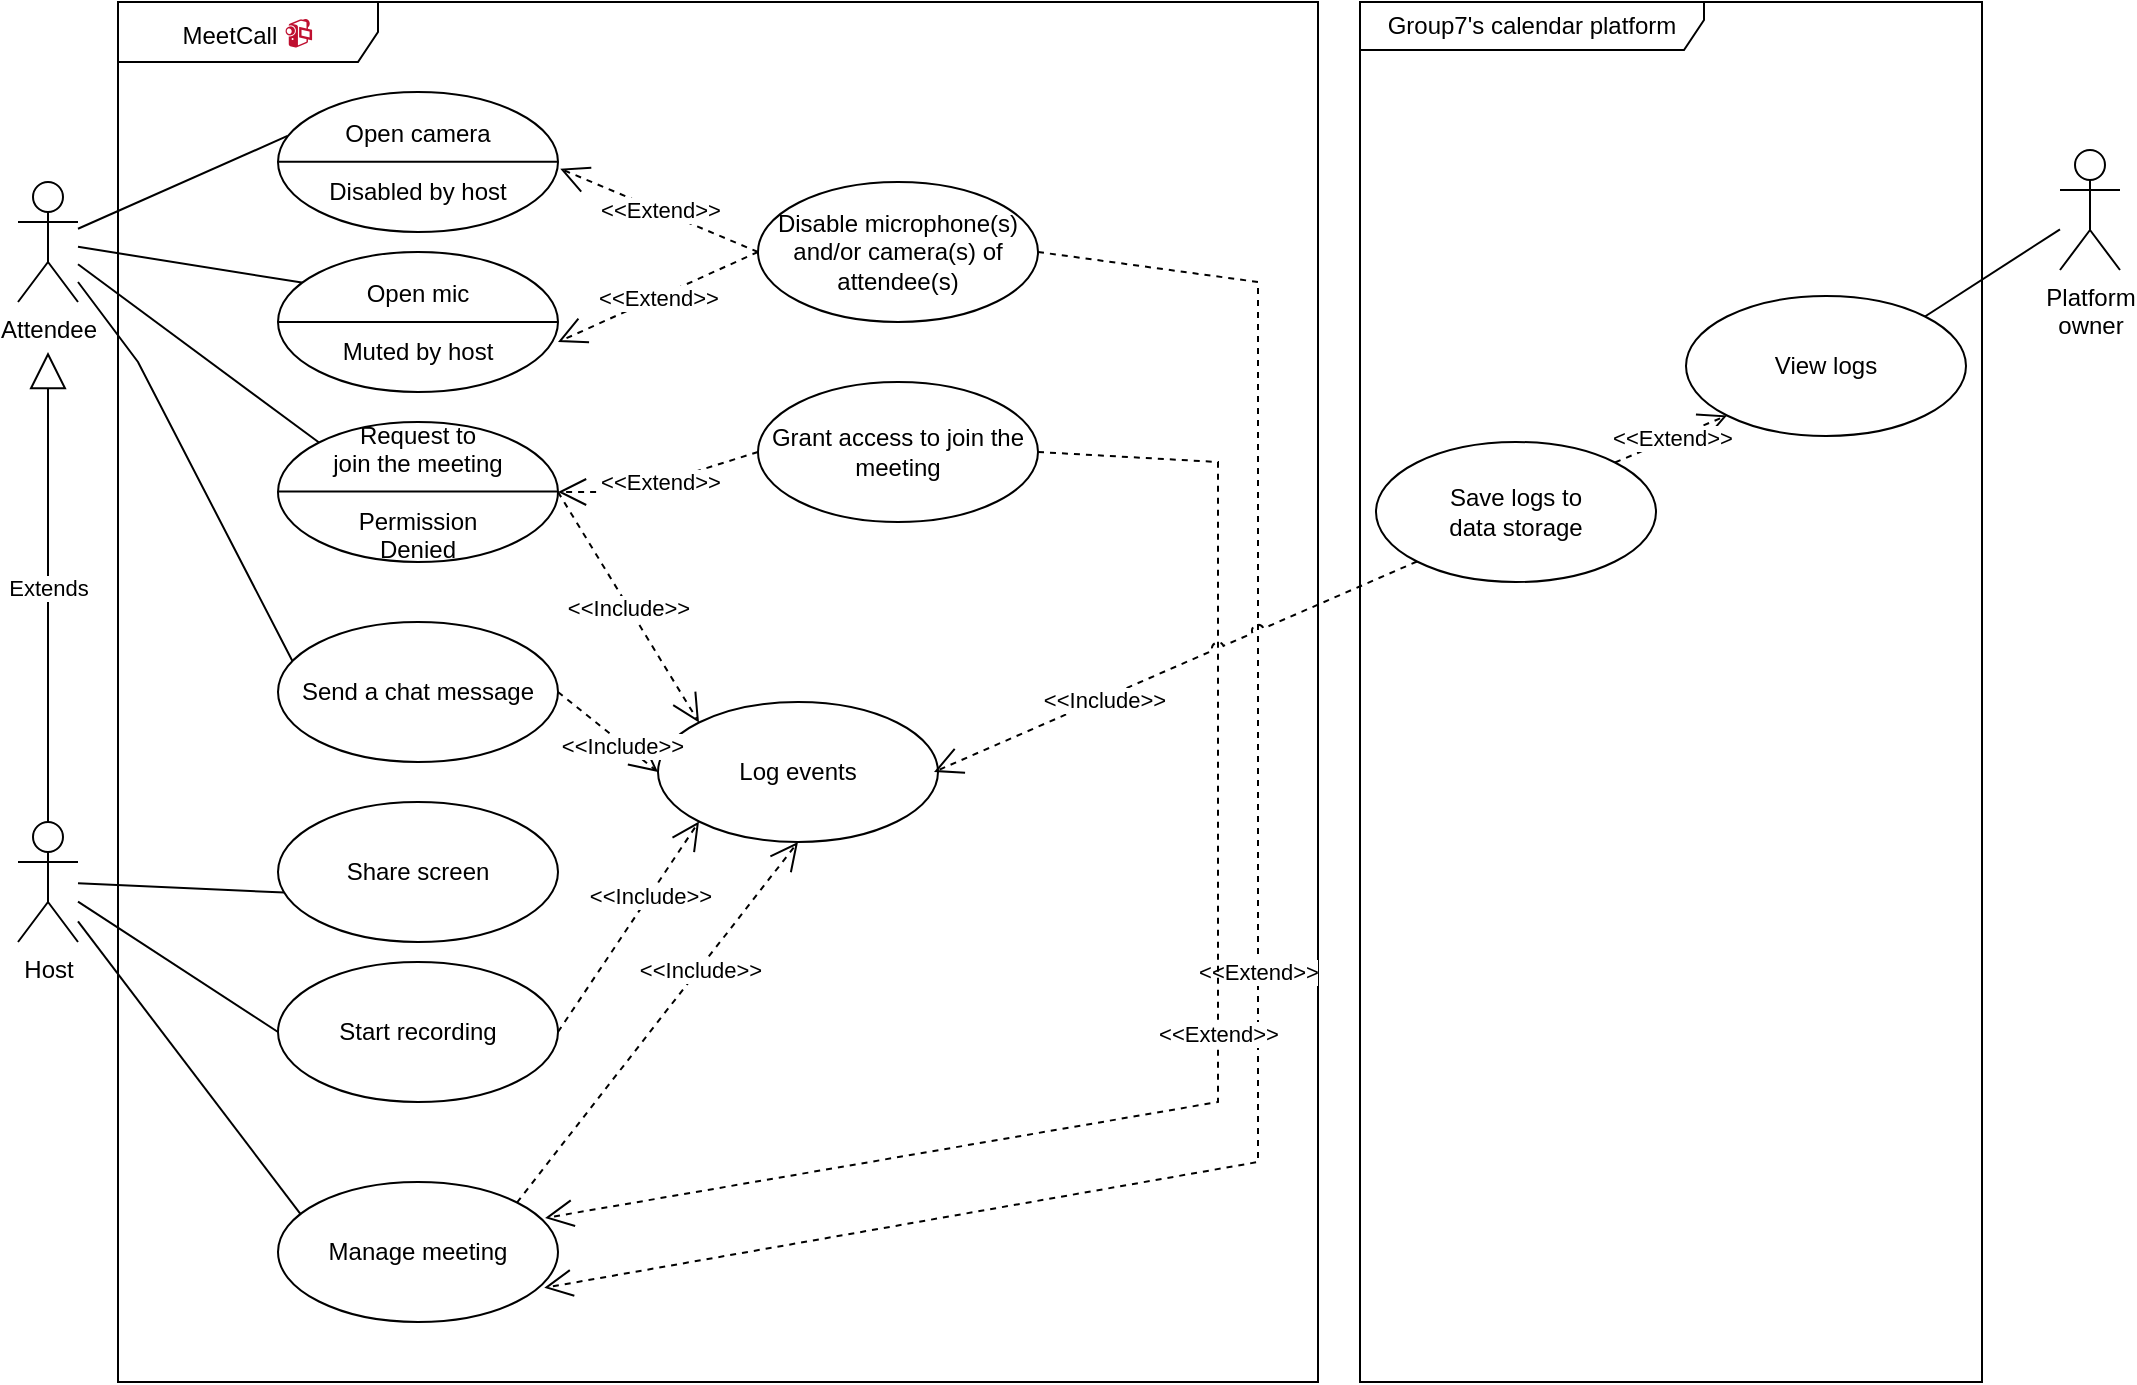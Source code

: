 <mxfile version="20.3.0" type="device"><diagram id="JonVRvzz_0zN5RLZOnvt" name="Page-1"><mxGraphModel dx="1574" dy="1079" grid="0" gridSize="10" guides="1" tooltips="1" connect="1" arrows="1" fold="1" page="0" pageScale="1" pageWidth="1654" pageHeight="1169" math="0" shadow="0"><root><mxCell id="0"/><mxCell id="1" parent="0"/><mxCell id="ZoJWFJhihk8bwIz0W_47-64" value="Group7's calendar platform" style="shape=umlFrame;whiteSpace=wrap;html=1;width=172;height=24;" vertex="1" parent="1"><mxGeometry x="971" y="150" width="311" height="690" as="geometry"/></mxCell><mxCell id="ZoJWFJhihk8bwIz0W_47-35" value="MeetCall&amp;nbsp;&lt;a style=&quot;font-family: serif; font-size: 1.25em; text-align: start; background-color: initial; box-sizing: border-box; color: rgb(191, 15, 48); transition: all 0.3s linear 0s; text-decoration-line: none; outline-width: 0px !important; user-select: auto !important;&quot; data-ga=&quot;Search::video::VIDEO CAMERA (128249)&quot; href=&quot;https://www.utf8icons.com/character/128249/video-camera&quot;&gt;📹&lt;/a&gt;" style="shape=umlFrame;whiteSpace=wrap;html=1;width=130;height=30;" vertex="1" parent="1"><mxGeometry x="350" y="150" width="600" height="690" as="geometry"/></mxCell><mxCell id="ZoJWFJhihk8bwIz0W_47-14" style="rounded=0;orthogonalLoop=1;jettySize=auto;html=1;endArrow=none;endFill=0;entryX=0;entryY=0;entryDx=0;entryDy=0;" edge="1" parent="1" source="ZoJWFJhihk8bwIz0W_47-7" target="ZoJWFJhihk8bwIz0W_47-10"><mxGeometry relative="1" as="geometry"/></mxCell><mxCell id="ZoJWFJhihk8bwIz0W_47-15" style="edgeStyle=none;rounded=0;orthogonalLoop=1;jettySize=auto;html=1;entryX=0.102;entryY=0.224;entryDx=0;entryDy=0;entryPerimeter=0;endArrow=none;endFill=0;" edge="1" parent="1" source="ZoJWFJhihk8bwIz0W_47-7" target="ZoJWFJhihk8bwIz0W_47-11"><mxGeometry relative="1" as="geometry"/></mxCell><mxCell id="ZoJWFJhihk8bwIz0W_47-22" style="edgeStyle=none;rounded=0;orthogonalLoop=1;jettySize=auto;html=1;entryX=0.034;entryY=0.314;entryDx=0;entryDy=0;entryPerimeter=0;endArrow=none;endFill=0;" edge="1" parent="1" source="ZoJWFJhihk8bwIz0W_47-7" target="ZoJWFJhihk8bwIz0W_47-18"><mxGeometry relative="1" as="geometry"/></mxCell><mxCell id="ZoJWFJhihk8bwIz0W_47-51" style="edgeStyle=none;rounded=0;jumpStyle=arc;orthogonalLoop=1;jettySize=auto;html=1;entryX=0.051;entryY=0.277;entryDx=0;entryDy=0;entryPerimeter=0;endArrow=none;endFill=0;" edge="1" parent="1" source="ZoJWFJhihk8bwIz0W_47-7" target="ZoJWFJhihk8bwIz0W_47-50"><mxGeometry relative="1" as="geometry"><Array as="points"><mxPoint x="360" y="330"/></Array></mxGeometry></mxCell><mxCell id="ZoJWFJhihk8bwIz0W_47-7" value="Attendee" style="shape=umlActor;verticalLabelPosition=bottom;verticalAlign=top;html=1;" vertex="1" parent="1"><mxGeometry x="300" y="240" width="30" height="60" as="geometry"/></mxCell><mxCell id="ZoJWFJhihk8bwIz0W_47-21" style="edgeStyle=none;rounded=0;orthogonalLoop=1;jettySize=auto;html=1;entryX=0.023;entryY=0.647;entryDx=0;entryDy=0;endArrow=none;endFill=0;entryPerimeter=0;" edge="1" parent="1" source="ZoJWFJhihk8bwIz0W_47-8" target="ZoJWFJhihk8bwIz0W_47-25"><mxGeometry relative="1" as="geometry"/></mxCell><mxCell id="ZoJWFJhihk8bwIz0W_47-37" style="edgeStyle=none;rounded=0;jumpStyle=arc;orthogonalLoop=1;jettySize=auto;html=1;entryX=0;entryY=0.5;entryDx=0;entryDy=0;endArrow=none;endFill=0;" edge="1" parent="1" source="ZoJWFJhihk8bwIz0W_47-8" target="ZoJWFJhihk8bwIz0W_47-36"><mxGeometry relative="1" as="geometry"/></mxCell><mxCell id="ZoJWFJhihk8bwIz0W_47-55" style="edgeStyle=none;rounded=0;jumpStyle=arc;orthogonalLoop=1;jettySize=auto;html=1;entryX=0.084;entryY=0.238;entryDx=0;entryDy=0;entryPerimeter=0;endArrow=none;endFill=0;" edge="1" parent="1" source="ZoJWFJhihk8bwIz0W_47-8" target="ZoJWFJhihk8bwIz0W_47-54"><mxGeometry relative="1" as="geometry"/></mxCell><mxCell id="ZoJWFJhihk8bwIz0W_47-8" value="Host" style="shape=umlActor;verticalLabelPosition=bottom;verticalAlign=top;html=1;" vertex="1" parent="1"><mxGeometry x="300" y="560" width="30" height="60" as="geometry"/></mxCell><mxCell id="ZoJWFJhihk8bwIz0W_47-9" value="Extends" style="endArrow=block;endSize=16;endFill=0;html=1;rounded=0;exitX=0.5;exitY=0;exitDx=0;exitDy=0;exitPerimeter=0;" edge="1" parent="1" source="ZoJWFJhihk8bwIz0W_47-8"><mxGeometry width="160" relative="1" as="geometry"><mxPoint x="810" y="500" as="sourcePoint"/><mxPoint x="315" y="325" as="targetPoint"/></mxGeometry></mxCell><mxCell id="ZoJWFJhihk8bwIz0W_47-10" value="Request to&lt;br&gt;join the meeting&lt;br&gt;&lt;br&gt;Permission&lt;br&gt;Denied" style="ellipse;whiteSpace=wrap;html=1;" vertex="1" parent="1"><mxGeometry x="430" y="360" width="140" height="70" as="geometry"/></mxCell><mxCell id="ZoJWFJhihk8bwIz0W_47-11" value="Open mic&lt;br&gt;&lt;br&gt;Muted by host" style="ellipse;whiteSpace=wrap;html=1;" vertex="1" parent="1"><mxGeometry x="430" y="275" width="140" height="70" as="geometry"/></mxCell><mxCell id="ZoJWFJhihk8bwIz0W_47-12" value="Disable microphone(s)&lt;br&gt;and/or camera(s) of attendee(s)" style="ellipse;whiteSpace=wrap;html=1;" vertex="1" parent="1"><mxGeometry x="670" y="240" width="140" height="70" as="geometry"/></mxCell><mxCell id="ZoJWFJhihk8bwIz0W_47-13" value="&amp;lt;&amp;lt;Extend&amp;gt;&amp;gt;" style="endArrow=open;endSize=12;dashed=1;html=1;rounded=0;exitX=0;exitY=0.5;exitDx=0;exitDy=0;entryX=1;entryY=0.643;entryDx=0;entryDy=0;entryPerimeter=0;" edge="1" parent="1" source="ZoJWFJhihk8bwIz0W_47-12" target="ZoJWFJhihk8bwIz0W_47-11"><mxGeometry width="160" relative="1" as="geometry"><mxPoint x="808" y="574" as="sourcePoint"/><mxPoint x="570" y="310" as="targetPoint"/><Array as="points"/></mxGeometry></mxCell><mxCell id="ZoJWFJhihk8bwIz0W_47-16" style="edgeStyle=none;rounded=0;orthogonalLoop=1;jettySize=auto;html=1;entryX=1;entryY=0.5;entryDx=0;entryDy=0;endArrow=none;endFill=0;exitX=0;exitY=0.5;exitDx=0;exitDy=0;" edge="1" parent="1" source="ZoJWFJhihk8bwIz0W_47-11" target="ZoJWFJhihk8bwIz0W_47-11"><mxGeometry relative="1" as="geometry"><mxPoint x="400" y="452.254" as="sourcePoint"/><mxPoint x="521.4" y="535.0" as="targetPoint"/></mxGeometry></mxCell><mxCell id="ZoJWFJhihk8bwIz0W_47-18" value="Open camera&lt;br&gt;&lt;br&gt;Disabled by host" style="ellipse;whiteSpace=wrap;html=1;" vertex="1" parent="1"><mxGeometry x="430" y="195" width="140" height="70" as="geometry"/></mxCell><mxCell id="ZoJWFJhihk8bwIz0W_47-19" style="edgeStyle=none;rounded=0;orthogonalLoop=1;jettySize=auto;html=1;entryX=1;entryY=0.5;entryDx=0;entryDy=0;endArrow=none;endFill=0;exitX=0;exitY=0.5;exitDx=0;exitDy=0;" edge="1" parent="1"><mxGeometry relative="1" as="geometry"><mxPoint x="430" y="229.83" as="sourcePoint"/><mxPoint x="570" y="229.83" as="targetPoint"/></mxGeometry></mxCell><mxCell id="ZoJWFJhihk8bwIz0W_47-20" value="&amp;lt;&amp;lt;Extend&amp;gt;&amp;gt;" style="endArrow=open;endSize=12;dashed=1;html=1;rounded=0;exitX=0;exitY=0.5;exitDx=0;exitDy=0;entryX=1.008;entryY=0.548;entryDx=0;entryDy=0;entryPerimeter=0;" edge="1" parent="1" source="ZoJWFJhihk8bwIz0W_47-12" target="ZoJWFJhihk8bwIz0W_47-18"><mxGeometry width="160" relative="1" as="geometry"><mxPoint x="740.503" y="360.251" as="sourcePoint"/><mxPoint x="571.6" y="261.66" as="targetPoint"/></mxGeometry></mxCell><mxCell id="ZoJWFJhihk8bwIz0W_47-25" value="Share screen" style="ellipse;whiteSpace=wrap;html=1;" vertex="1" parent="1"><mxGeometry x="430" y="550" width="140" height="70" as="geometry"/></mxCell><mxCell id="ZoJWFJhihk8bwIz0W_47-31" value="Grant access to join the meeting" style="ellipse;whiteSpace=wrap;html=1;" vertex="1" parent="1"><mxGeometry x="670" y="340" width="140" height="70" as="geometry"/></mxCell><mxCell id="ZoJWFJhihk8bwIz0W_47-32" style="edgeStyle=none;rounded=0;orthogonalLoop=1;jettySize=auto;html=1;entryX=1;entryY=0.5;entryDx=0;entryDy=0;endArrow=none;endFill=0;exitX=0;exitY=0.5;exitDx=0;exitDy=0;" edge="1" parent="1"><mxGeometry relative="1" as="geometry"><mxPoint x="430.0" y="394.76" as="sourcePoint"/><mxPoint x="570.0" y="394.76" as="targetPoint"/></mxGeometry></mxCell><mxCell id="ZoJWFJhihk8bwIz0W_47-33" value="&amp;lt;&amp;lt;Extend&amp;gt;&amp;gt;" style="endArrow=open;endSize=12;dashed=1;html=1;rounded=0;entryX=1;entryY=0.5;entryDx=0;entryDy=0;exitX=0;exitY=0.5;exitDx=0;exitDy=0;" edge="1" parent="1" source="ZoJWFJhihk8bwIz0W_47-31" target="ZoJWFJhihk8bwIz0W_47-10"><mxGeometry width="160" relative="1" as="geometry"><mxPoint x="741" y="575" as="sourcePoint"/><mxPoint x="571.6" y="336.66" as="targetPoint"/><Array as="points"><mxPoint x="606" y="395"/></Array></mxGeometry></mxCell><mxCell id="ZoJWFJhihk8bwIz0W_47-36" value="Start recording" style="ellipse;whiteSpace=wrap;html=1;" vertex="1" parent="1"><mxGeometry x="430" y="630" width="140" height="70" as="geometry"/></mxCell><mxCell id="ZoJWFJhihk8bwIz0W_47-39" value="Platform&lt;br&gt;owner" style="shape=umlActor;verticalLabelPosition=bottom;verticalAlign=top;html=1;" vertex="1" parent="1"><mxGeometry x="1321" y="224" width="30" height="60" as="geometry"/></mxCell><mxCell id="ZoJWFJhihk8bwIz0W_47-40" value="Log events" style="ellipse;whiteSpace=wrap;html=1;" vertex="1" parent="1"><mxGeometry x="620" y="500" width="140" height="70" as="geometry"/></mxCell><mxCell id="ZoJWFJhihk8bwIz0W_47-47" value="&amp;lt;&amp;lt;Include&amp;gt;&amp;gt;" style="endArrow=open;endSize=12;dashed=1;html=1;rounded=0;jumpStyle=arc;exitX=1;exitY=0.5;exitDx=0;exitDy=0;entryX=0;entryY=1;entryDx=0;entryDy=0;" edge="1" parent="1" source="ZoJWFJhihk8bwIz0W_47-36" target="ZoJWFJhihk8bwIz0W_47-40"><mxGeometry x="0.3" width="160" relative="1" as="geometry"><mxPoint x="559.497" y="470.251" as="sourcePoint"/><mxPoint x="834.16" y="268.98" as="targetPoint"/><mxPoint y="1" as="offset"/></mxGeometry></mxCell><mxCell id="ZoJWFJhihk8bwIz0W_47-48" value="&amp;lt;&amp;lt;Include&amp;gt;&amp;gt;" style="endArrow=open;endSize=12;dashed=1;html=1;rounded=0;jumpStyle=arc;exitX=1;exitY=0.5;exitDx=0;exitDy=0;entryX=0;entryY=0;entryDx=0;entryDy=0;" edge="1" parent="1" source="ZoJWFJhihk8bwIz0W_47-10" target="ZoJWFJhihk8bwIz0W_47-40"><mxGeometry width="160" relative="1" as="geometry"><mxPoint x="569.497" y="480.251" as="sourcePoint"/><mxPoint x="844.16" y="278.98" as="targetPoint"/></mxGeometry></mxCell><mxCell id="ZoJWFJhihk8bwIz0W_47-50" value="Send a chat message" style="ellipse;whiteSpace=wrap;html=1;" vertex="1" parent="1"><mxGeometry x="430" y="460" width="140" height="70" as="geometry"/></mxCell><mxCell id="ZoJWFJhihk8bwIz0W_47-53" value="&amp;lt;&amp;lt;Include&amp;gt;&amp;gt;" style="endArrow=open;endSize=12;dashed=1;html=1;rounded=0;jumpStyle=arc;exitX=1;exitY=0.5;exitDx=0;exitDy=0;entryX=0;entryY=0.5;entryDx=0;entryDy=0;" edge="1" parent="1" source="ZoJWFJhihk8bwIz0W_47-50" target="ZoJWFJhihk8bwIz0W_47-40"><mxGeometry x="0.3" width="160" relative="1" as="geometry"><mxPoint x="580.0" y="675" as="sourcePoint"/><mxPoint x="700.503" y="569.749" as="targetPoint"/><mxPoint y="1" as="offset"/></mxGeometry></mxCell><mxCell id="ZoJWFJhihk8bwIz0W_47-54" value="Manage meeting" style="ellipse;whiteSpace=wrap;html=1;" vertex="1" parent="1"><mxGeometry x="430" y="740" width="140" height="70" as="geometry"/></mxCell><mxCell id="ZoJWFJhihk8bwIz0W_47-57" value="&amp;lt;&amp;lt;Extend&amp;gt;&amp;gt;" style="endArrow=open;endSize=12;dashed=1;html=1;rounded=0;exitX=1;exitY=0.5;exitDx=0;exitDy=0;entryX=0.951;entryY=0.756;entryDx=0;entryDy=0;entryPerimeter=0;" edge="1" parent="1" source="ZoJWFJhihk8bwIz0W_47-12" target="ZoJWFJhihk8bwIz0W_47-54"><mxGeometry width="160" relative="1" as="geometry"><mxPoint x="680.0" y="285" as="sourcePoint"/><mxPoint x="580" y="330.01" as="targetPoint"/><Array as="points"><mxPoint x="920" y="290"/><mxPoint x="920" y="730"/></Array></mxGeometry></mxCell><mxCell id="ZoJWFJhihk8bwIz0W_47-58" value="&amp;lt;&amp;lt;Extend&amp;gt;&amp;gt;" style="endArrow=open;endSize=12;dashed=1;html=1;rounded=0;exitX=1;exitY=0.5;exitDx=0;exitDy=0;entryX=0.954;entryY=0.257;entryDx=0;entryDy=0;entryPerimeter=0;" edge="1" parent="1" source="ZoJWFJhihk8bwIz0W_47-31" target="ZoJWFJhihk8bwIz0W_47-54"><mxGeometry width="160" relative="1" as="geometry"><mxPoint x="820.0" y="285" as="sourcePoint"/><mxPoint x="580.0" y="785" as="targetPoint"/><Array as="points"><mxPoint x="900" y="380"/><mxPoint x="900" y="700"/></Array></mxGeometry></mxCell><mxCell id="ZoJWFJhihk8bwIz0W_47-59" value="&amp;lt;&amp;lt;Include&amp;gt;&amp;gt;" style="endArrow=open;endSize=12;dashed=1;html=1;rounded=0;jumpStyle=arc;exitX=1;exitY=0;exitDx=0;exitDy=0;entryX=0.5;entryY=1;entryDx=0;entryDy=0;" edge="1" parent="1" source="ZoJWFJhihk8bwIz0W_47-54" target="ZoJWFJhihk8bwIz0W_47-40"><mxGeometry x="0.3" width="160" relative="1" as="geometry"><mxPoint x="580.0" y="675" as="sourcePoint"/><mxPoint x="700.503" y="569.749" as="targetPoint"/><mxPoint y="1" as="offset"/></mxGeometry></mxCell><mxCell id="ZoJWFJhihk8bwIz0W_47-61" value="View logs" style="ellipse;whiteSpace=wrap;html=1;" vertex="1" parent="1"><mxGeometry x="1134" y="297" width="140" height="70" as="geometry"/></mxCell><mxCell id="ZoJWFJhihk8bwIz0W_47-63" value="&amp;lt;&amp;lt;Include&amp;gt;&amp;gt;" style="endArrow=open;endSize=12;dashed=1;html=1;rounded=0;jumpStyle=arc;exitX=0;exitY=1;exitDx=0;exitDy=0;" edge="1" parent="1" source="ZoJWFJhihk8bwIz0W_47-66"><mxGeometry x="0.3" width="160" relative="1" as="geometry"><mxPoint x="559.497" y="760.251" as="sourcePoint"/><mxPoint x="758" y="535" as="targetPoint"/><mxPoint y="1" as="offset"/></mxGeometry></mxCell><mxCell id="ZoJWFJhihk8bwIz0W_47-60" style="edgeStyle=none;rounded=0;jumpStyle=arc;orthogonalLoop=1;jettySize=auto;html=1;endArrow=none;endFill=0;entryX=1;entryY=0;entryDx=0;entryDy=0;" edge="1" parent="1" source="ZoJWFJhihk8bwIz0W_47-39" target="ZoJWFJhihk8bwIz0W_47-61"><mxGeometry relative="1" as="geometry"><mxPoint x="1020" y="420" as="targetPoint"/></mxGeometry></mxCell><mxCell id="ZoJWFJhihk8bwIz0W_47-66" value="Save logs to&lt;br&gt;data storage" style="ellipse;whiteSpace=wrap;html=1;" vertex="1" parent="1"><mxGeometry x="979" y="370" width="140" height="70" as="geometry"/></mxCell><mxCell id="ZoJWFJhihk8bwIz0W_47-68" value="&amp;lt;&amp;lt;Extend&amp;gt;&amp;gt;" style="endArrow=open;endSize=12;dashed=1;html=1;rounded=0;exitX=1;exitY=0;exitDx=0;exitDy=0;entryX=0;entryY=1;entryDx=0;entryDy=0;" edge="1" parent="1" source="ZoJWFJhihk8bwIz0W_47-66" target="ZoJWFJhihk8bwIz0W_47-61"><mxGeometry width="160" relative="1" as="geometry"><mxPoint x="820" y="385" as="sourcePoint"/><mxPoint x="573.56" y="767.99" as="targetPoint"/></mxGeometry></mxCell></root></mxGraphModel></diagram></mxfile>